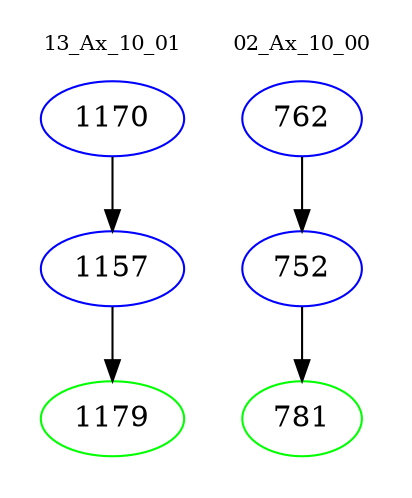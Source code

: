 digraph{
subgraph cluster_0 {
color = white
label = "13_Ax_10_01";
fontsize=10;
T0_1170 [label="1170", color="blue"]
T0_1170 -> T0_1157 [color="black"]
T0_1157 [label="1157", color="blue"]
T0_1157 -> T0_1179 [color="black"]
T0_1179 [label="1179", color="green"]
}
subgraph cluster_1 {
color = white
label = "02_Ax_10_00";
fontsize=10;
T1_762 [label="762", color="blue"]
T1_762 -> T1_752 [color="black"]
T1_752 [label="752", color="blue"]
T1_752 -> T1_781 [color="black"]
T1_781 [label="781", color="green"]
}
}
